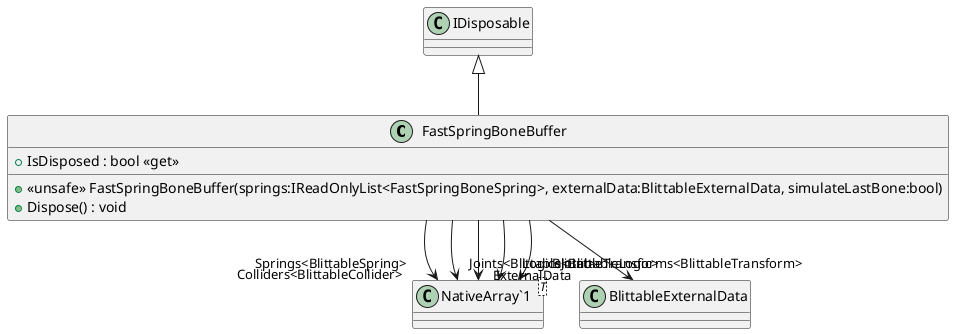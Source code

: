 @startuml
class FastSpringBoneBuffer {
    + IsDisposed : bool <<get>>
    + <<unsafe>> FastSpringBoneBuffer(springs:IReadOnlyList<FastSpringBoneSpring>, externalData:BlittableExternalData, simulateLastBone:bool)
    + Dispose() : void
}
class "NativeArray`1"<T> {
}
IDisposable <|-- FastSpringBoneBuffer
FastSpringBoneBuffer --> "Springs<BlittableSpring>" "NativeArray`1"
FastSpringBoneBuffer --> "Joints<BlittableJoint>" "NativeArray`1"
FastSpringBoneBuffer --> "Colliders<BlittableCollider>" "NativeArray`1"
FastSpringBoneBuffer --> "Logics<BlittableLogic>" "NativeArray`1"
FastSpringBoneBuffer --> "BlittableTransforms<BlittableTransform>" "NativeArray`1"
FastSpringBoneBuffer --> "ExternalData" BlittableExternalData
@enduml
